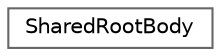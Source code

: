 digraph "类继承关系图"
{
 // LATEX_PDF_SIZE
  bgcolor="transparent";
  edge [fontname=Helvetica,fontsize=10,labelfontname=Helvetica,labelfontsize=10];
  node [fontname=Helvetica,fontsize=10,shape=box,height=0.2,width=0.4];
  rankdir="LR";
  Node0 [id="Node000000",label="SharedRootBody",height=0.2,width=0.4,color="grey40", fillcolor="white", style="filled",URL="$class_shared_root_body.html",tooltip=" "];
}
